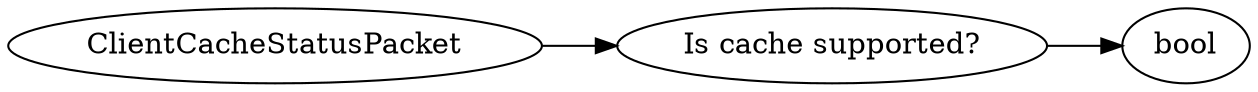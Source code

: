 digraph "ClientCacheStatusPacket" {
rankdir = LR
0
0 -> 1
1 -> 2

0 [label="ClientCacheStatusPacket",comment="name: \"ClientCacheStatusPacket\", typeName: \"\", id: 0, branchId: 129, recurseId: -1, attributes: 0, notes: \"\""];
1 [label="Is cache supported?",comment="name: \"Is cache supported?\", typeName: \"\", id: 1, branchId: 0, recurseId: -1, attributes: 0, notes: \"\""];
2 [label="bool",comment="name: \"bool\", typeName: \"\", id: 2, branchId: 0, recurseId: -1, attributes: 512, notes: \"\""];
{ rank = max;2}

}
